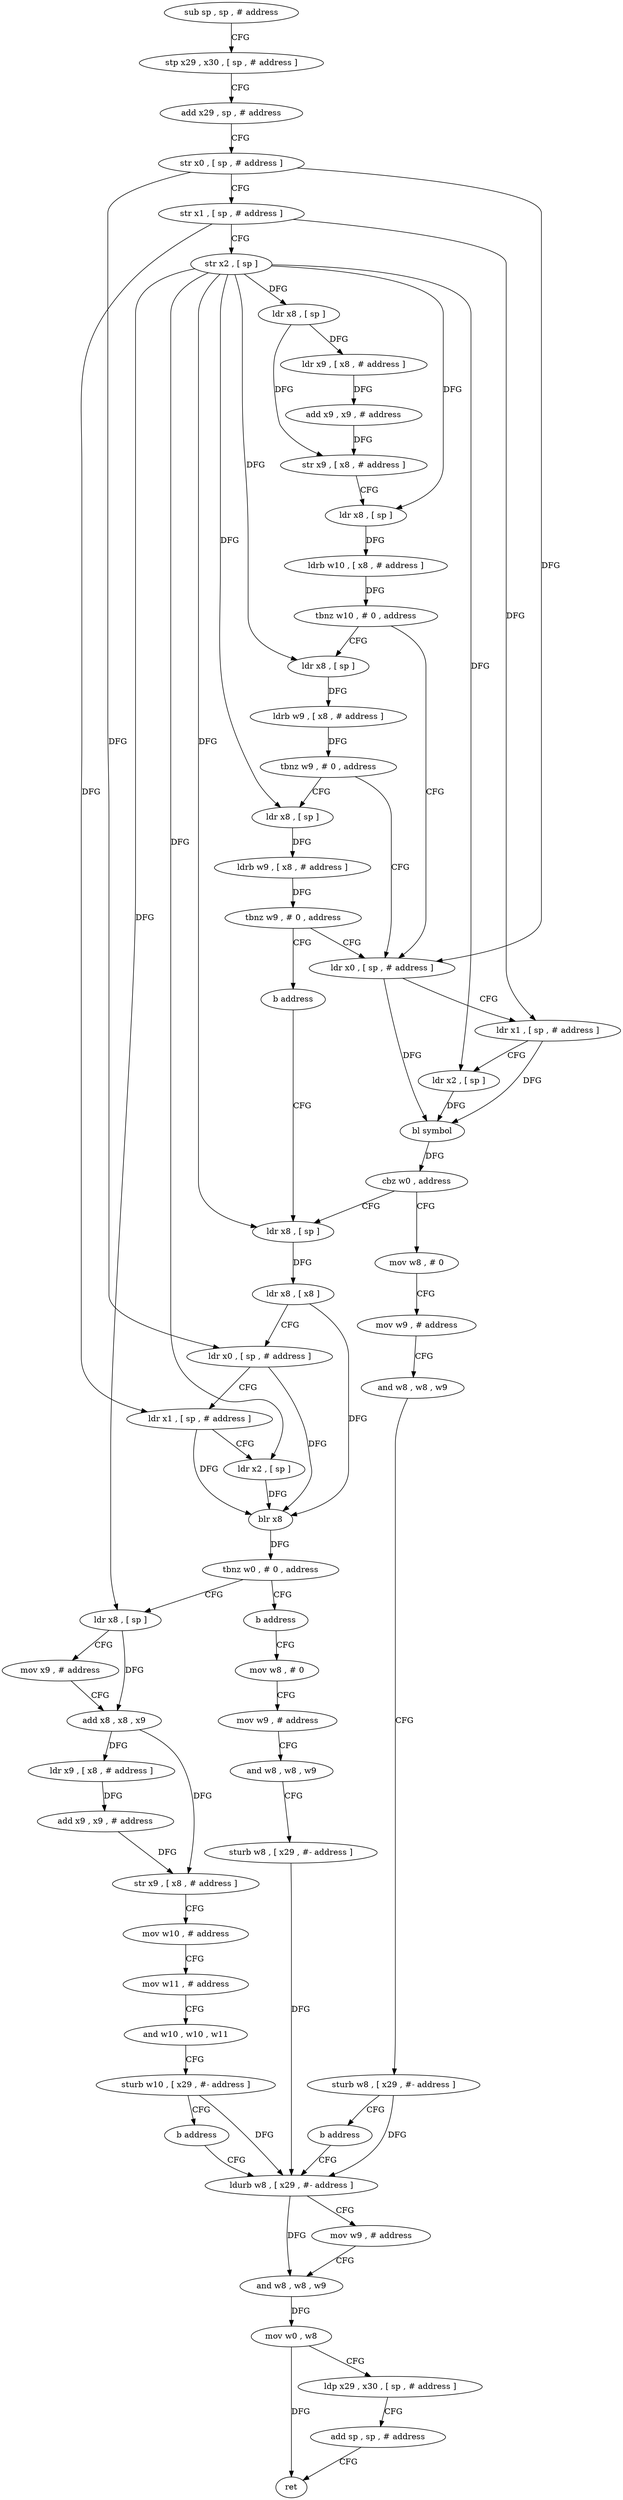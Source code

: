 digraph "func" {
"4250932" [label = "sub sp , sp , # address" ]
"4250936" [label = "stp x29 , x30 , [ sp , # address ]" ]
"4250940" [label = "add x29 , sp , # address" ]
"4250944" [label = "str x0 , [ sp , # address ]" ]
"4250948" [label = "str x1 , [ sp , # address ]" ]
"4250952" [label = "str x2 , [ sp ]" ]
"4250956" [label = "ldr x8 , [ sp ]" ]
"4250960" [label = "ldr x9 , [ x8 , # address ]" ]
"4250964" [label = "add x9 , x9 , # address" ]
"4250968" [label = "str x9 , [ x8 , # address ]" ]
"4250972" [label = "ldr x8 , [ sp ]" ]
"4250976" [label = "ldrb w10 , [ x8 , # address ]" ]
"4250980" [label = "tbnz w10 , # 0 , address" ]
"4251012" [label = "ldr x0 , [ sp , # address ]" ]
"4250984" [label = "ldr x8 , [ sp ]" ]
"4251016" [label = "ldr x1 , [ sp , # address ]" ]
"4251020" [label = "ldr x2 , [ sp ]" ]
"4251024" [label = "bl symbol" ]
"4251028" [label = "cbz w0 , address" ]
"4251052" [label = "ldr x8 , [ sp ]" ]
"4251032" [label = "mov w8 , # 0" ]
"4250988" [label = "ldrb w9 , [ x8 , # address ]" ]
"4250992" [label = "tbnz w9 , # 0 , address" ]
"4250996" [label = "ldr x8 , [ sp ]" ]
"4251056" [label = "ldr x8 , [ x8 ]" ]
"4251060" [label = "ldr x0 , [ sp , # address ]" ]
"4251064" [label = "ldr x1 , [ sp , # address ]" ]
"4251068" [label = "ldr x2 , [ sp ]" ]
"4251072" [label = "blr x8" ]
"4251076" [label = "tbnz w0 , # 0 , address" ]
"4251084" [label = "ldr x8 , [ sp ]" ]
"4251080" [label = "b address" ]
"4251036" [label = "mov w9 , # address" ]
"4251040" [label = "and w8 , w8 , w9" ]
"4251044" [label = "sturb w8 , [ x29 , #- address ]" ]
"4251048" [label = "b address" ]
"4251144" [label = "ldurb w8 , [ x29 , #- address ]" ]
"4251000" [label = "ldrb w9 , [ x8 , # address ]" ]
"4251004" [label = "tbnz w9 , # 0 , address" ]
"4251008" [label = "b address" ]
"4251088" [label = "mov x9 , # address" ]
"4251092" [label = "add x8 , x8 , x9" ]
"4251096" [label = "ldr x9 , [ x8 , # address ]" ]
"4251100" [label = "add x9 , x9 , # address" ]
"4251104" [label = "str x9 , [ x8 , # address ]" ]
"4251108" [label = "mov w10 , # address" ]
"4251112" [label = "mov w11 , # address" ]
"4251116" [label = "and w10 , w10 , w11" ]
"4251120" [label = "sturb w10 , [ x29 , #- address ]" ]
"4251124" [label = "b address" ]
"4251128" [label = "mov w8 , # 0" ]
"4251148" [label = "mov w9 , # address" ]
"4251152" [label = "and w8 , w8 , w9" ]
"4251156" [label = "mov w0 , w8" ]
"4251160" [label = "ldp x29 , x30 , [ sp , # address ]" ]
"4251164" [label = "add sp , sp , # address" ]
"4251168" [label = "ret" ]
"4251132" [label = "mov w9 , # address" ]
"4251136" [label = "and w8 , w8 , w9" ]
"4251140" [label = "sturb w8 , [ x29 , #- address ]" ]
"4250932" -> "4250936" [ label = "CFG" ]
"4250936" -> "4250940" [ label = "CFG" ]
"4250940" -> "4250944" [ label = "CFG" ]
"4250944" -> "4250948" [ label = "CFG" ]
"4250944" -> "4251012" [ label = "DFG" ]
"4250944" -> "4251060" [ label = "DFG" ]
"4250948" -> "4250952" [ label = "CFG" ]
"4250948" -> "4251016" [ label = "DFG" ]
"4250948" -> "4251064" [ label = "DFG" ]
"4250952" -> "4250956" [ label = "DFG" ]
"4250952" -> "4250972" [ label = "DFG" ]
"4250952" -> "4251020" [ label = "DFG" ]
"4250952" -> "4250984" [ label = "DFG" ]
"4250952" -> "4251052" [ label = "DFG" ]
"4250952" -> "4251068" [ label = "DFG" ]
"4250952" -> "4250996" [ label = "DFG" ]
"4250952" -> "4251084" [ label = "DFG" ]
"4250956" -> "4250960" [ label = "DFG" ]
"4250956" -> "4250968" [ label = "DFG" ]
"4250960" -> "4250964" [ label = "DFG" ]
"4250964" -> "4250968" [ label = "DFG" ]
"4250968" -> "4250972" [ label = "CFG" ]
"4250972" -> "4250976" [ label = "DFG" ]
"4250976" -> "4250980" [ label = "DFG" ]
"4250980" -> "4251012" [ label = "CFG" ]
"4250980" -> "4250984" [ label = "CFG" ]
"4251012" -> "4251016" [ label = "CFG" ]
"4251012" -> "4251024" [ label = "DFG" ]
"4250984" -> "4250988" [ label = "DFG" ]
"4251016" -> "4251020" [ label = "CFG" ]
"4251016" -> "4251024" [ label = "DFG" ]
"4251020" -> "4251024" [ label = "DFG" ]
"4251024" -> "4251028" [ label = "DFG" ]
"4251028" -> "4251052" [ label = "CFG" ]
"4251028" -> "4251032" [ label = "CFG" ]
"4251052" -> "4251056" [ label = "DFG" ]
"4251032" -> "4251036" [ label = "CFG" ]
"4250988" -> "4250992" [ label = "DFG" ]
"4250992" -> "4251012" [ label = "CFG" ]
"4250992" -> "4250996" [ label = "CFG" ]
"4250996" -> "4251000" [ label = "DFG" ]
"4251056" -> "4251060" [ label = "CFG" ]
"4251056" -> "4251072" [ label = "DFG" ]
"4251060" -> "4251064" [ label = "CFG" ]
"4251060" -> "4251072" [ label = "DFG" ]
"4251064" -> "4251068" [ label = "CFG" ]
"4251064" -> "4251072" [ label = "DFG" ]
"4251068" -> "4251072" [ label = "DFG" ]
"4251072" -> "4251076" [ label = "DFG" ]
"4251076" -> "4251084" [ label = "CFG" ]
"4251076" -> "4251080" [ label = "CFG" ]
"4251084" -> "4251088" [ label = "CFG" ]
"4251084" -> "4251092" [ label = "DFG" ]
"4251080" -> "4251128" [ label = "CFG" ]
"4251036" -> "4251040" [ label = "CFG" ]
"4251040" -> "4251044" [ label = "CFG" ]
"4251044" -> "4251048" [ label = "CFG" ]
"4251044" -> "4251144" [ label = "DFG" ]
"4251048" -> "4251144" [ label = "CFG" ]
"4251144" -> "4251148" [ label = "CFG" ]
"4251144" -> "4251152" [ label = "DFG" ]
"4251000" -> "4251004" [ label = "DFG" ]
"4251004" -> "4251012" [ label = "CFG" ]
"4251004" -> "4251008" [ label = "CFG" ]
"4251008" -> "4251052" [ label = "CFG" ]
"4251088" -> "4251092" [ label = "CFG" ]
"4251092" -> "4251096" [ label = "DFG" ]
"4251092" -> "4251104" [ label = "DFG" ]
"4251096" -> "4251100" [ label = "DFG" ]
"4251100" -> "4251104" [ label = "DFG" ]
"4251104" -> "4251108" [ label = "CFG" ]
"4251108" -> "4251112" [ label = "CFG" ]
"4251112" -> "4251116" [ label = "CFG" ]
"4251116" -> "4251120" [ label = "CFG" ]
"4251120" -> "4251124" [ label = "CFG" ]
"4251120" -> "4251144" [ label = "DFG" ]
"4251124" -> "4251144" [ label = "CFG" ]
"4251128" -> "4251132" [ label = "CFG" ]
"4251148" -> "4251152" [ label = "CFG" ]
"4251152" -> "4251156" [ label = "DFG" ]
"4251156" -> "4251160" [ label = "CFG" ]
"4251156" -> "4251168" [ label = "DFG" ]
"4251160" -> "4251164" [ label = "CFG" ]
"4251164" -> "4251168" [ label = "CFG" ]
"4251132" -> "4251136" [ label = "CFG" ]
"4251136" -> "4251140" [ label = "CFG" ]
"4251140" -> "4251144" [ label = "DFG" ]
}
